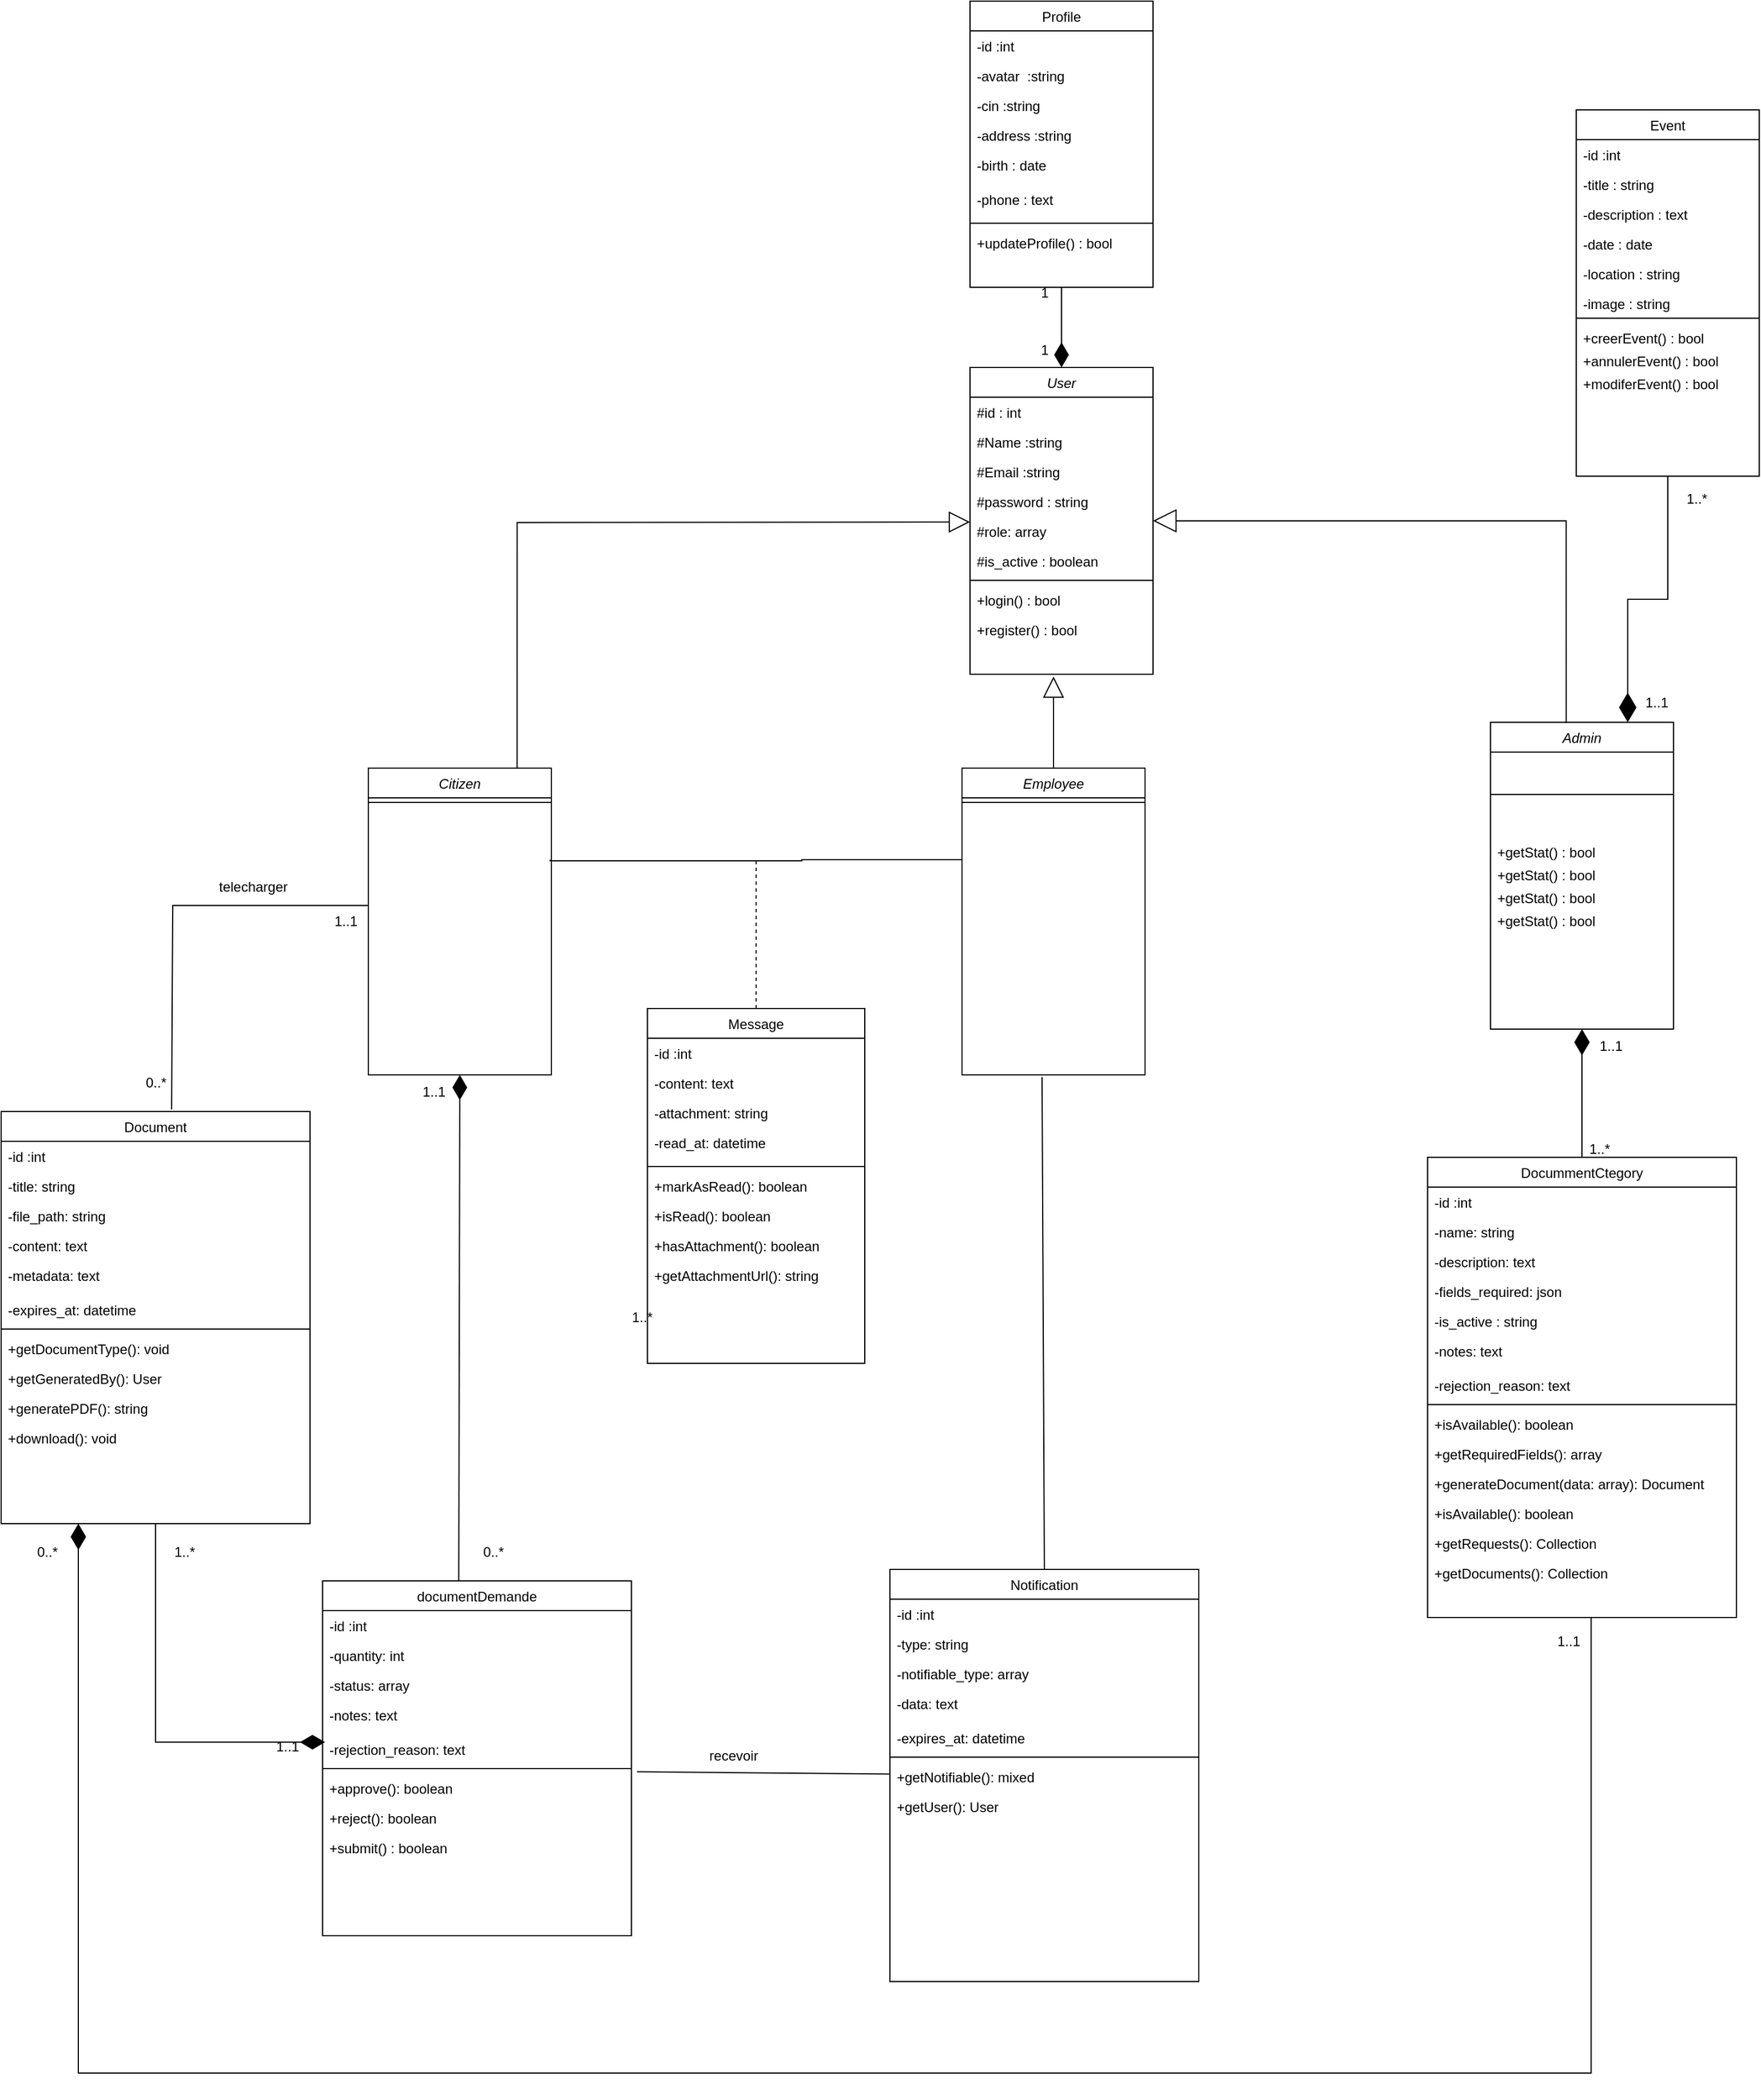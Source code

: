 <mxfile version="26.2.2">
  <diagram id="C5RBs43oDa-KdzZeNtuy" name="Page-1">
    <mxGraphModel dx="3334" dy="989" grid="1" gridSize="10" guides="1" tooltips="1" connect="1" arrows="1" fold="1" page="1" pageScale="1" pageWidth="827" pageHeight="1169" math="0" shadow="0">
      <root>
        <mxCell id="WIyWlLk6GJQsqaUBKTNV-0" />
        <mxCell id="WIyWlLk6GJQsqaUBKTNV-1" parent="WIyWlLk6GJQsqaUBKTNV-0" />
        <mxCell id="zkfFHV4jXpPFQw0GAbJ--0" value="User" style="swimlane;fontStyle=2;align=center;verticalAlign=top;childLayout=stackLayout;horizontal=1;startSize=26;horizontalStack=0;resizeParent=1;resizeLast=0;collapsible=1;marginBottom=0;rounded=0;shadow=0;strokeWidth=1;" parent="WIyWlLk6GJQsqaUBKTNV-1" vertex="1">
          <mxGeometry x="-23" y="330" width="160" height="268" as="geometry">
            <mxRectangle x="230" y="140" width="160" height="26" as="alternateBounds" />
          </mxGeometry>
        </mxCell>
        <mxCell id="zkfFHV4jXpPFQw0GAbJ--1" value="#id : int" style="text;align=left;verticalAlign=top;spacingLeft=4;spacingRight=4;overflow=hidden;rotatable=0;points=[[0,0.5],[1,0.5]];portConstraint=eastwest;" parent="zkfFHV4jXpPFQw0GAbJ--0" vertex="1">
          <mxGeometry y="26" width="160" height="26" as="geometry" />
        </mxCell>
        <mxCell id="ag1lQDkfpdhVlCk6B-0z-128" value="#Name :string" style="text;align=left;verticalAlign=top;spacingLeft=4;spacingRight=4;overflow=hidden;rotatable=0;points=[[0,0.5],[1,0.5]];portConstraint=eastwest;" parent="zkfFHV4jXpPFQw0GAbJ--0" vertex="1">
          <mxGeometry y="52" width="160" height="26" as="geometry" />
        </mxCell>
        <mxCell id="ag1lQDkfpdhVlCk6B-0z-3" value="#Email :string" style="text;align=left;verticalAlign=top;spacingLeft=4;spacingRight=4;overflow=hidden;rotatable=0;points=[[0,0.5],[1,0.5]];portConstraint=eastwest;rounded=0;shadow=0;html=0;" parent="zkfFHV4jXpPFQw0GAbJ--0" vertex="1">
          <mxGeometry y="78" width="160" height="26" as="geometry" />
        </mxCell>
        <mxCell id="ag1lQDkfpdhVlCk6B-0z-4" value="#password : string" style="text;align=left;verticalAlign=top;spacingLeft=4;spacingRight=4;overflow=hidden;rotatable=0;points=[[0,0.5],[1,0.5]];portConstraint=eastwest;rounded=0;shadow=0;html=0;" parent="zkfFHV4jXpPFQw0GAbJ--0" vertex="1">
          <mxGeometry y="104" width="160" height="26" as="geometry" />
        </mxCell>
        <mxCell id="ag1lQDkfpdhVlCk6B-0z-127" value="#role: array" style="text;align=left;verticalAlign=top;spacingLeft=4;spacingRight=4;overflow=hidden;rotatable=0;points=[[0,0.5],[1,0.5]];portConstraint=eastwest;rounded=0;shadow=0;html=0;" parent="zkfFHV4jXpPFQw0GAbJ--0" vertex="1">
          <mxGeometry y="130" width="160" height="26" as="geometry" />
        </mxCell>
        <mxCell id="zkfFHV4jXpPFQw0GAbJ--3" value="#is_active : boolean" style="text;align=left;verticalAlign=top;spacingLeft=4;spacingRight=4;overflow=hidden;rotatable=0;points=[[0,0.5],[1,0.5]];portConstraint=eastwest;rounded=0;shadow=0;html=0;" parent="zkfFHV4jXpPFQw0GAbJ--0" vertex="1">
          <mxGeometry y="156" width="160" height="26" as="geometry" />
        </mxCell>
        <mxCell id="zkfFHV4jXpPFQw0GAbJ--4" value="" style="line;html=1;strokeWidth=1;align=left;verticalAlign=middle;spacingTop=-1;spacingLeft=3;spacingRight=3;rotatable=0;labelPosition=right;points=[];portConstraint=eastwest;" parent="zkfFHV4jXpPFQw0GAbJ--0" vertex="1">
          <mxGeometry y="182" width="160" height="8" as="geometry" />
        </mxCell>
        <mxCell id="zkfFHV4jXpPFQw0GAbJ--5" value="+login() : bool" style="text;align=left;verticalAlign=top;spacingLeft=4;spacingRight=4;overflow=hidden;rotatable=0;points=[[0,0.5],[1,0.5]];portConstraint=eastwest;" parent="zkfFHV4jXpPFQw0GAbJ--0" vertex="1">
          <mxGeometry y="190" width="160" height="26" as="geometry" />
        </mxCell>
        <mxCell id="ag1lQDkfpdhVlCk6B-0z-0" value="+register() : bool" style="text;align=left;verticalAlign=top;spacingLeft=4;spacingRight=4;overflow=hidden;rotatable=0;points=[[0,0.5],[1,0.5]];portConstraint=eastwest;rounded=0;shadow=0;html=0;" parent="zkfFHV4jXpPFQw0GAbJ--0" vertex="1">
          <mxGeometry y="216" width="160" height="26" as="geometry" />
        </mxCell>
        <mxCell id="zkfFHV4jXpPFQw0GAbJ--13" value="Profile" style="swimlane;fontStyle=0;align=center;verticalAlign=top;childLayout=stackLayout;horizontal=1;startSize=26;horizontalStack=0;resizeParent=1;resizeLast=0;collapsible=1;marginBottom=0;rounded=0;shadow=0;strokeWidth=1;" parent="WIyWlLk6GJQsqaUBKTNV-1" vertex="1">
          <mxGeometry x="-23" y="10" width="160" height="250" as="geometry">
            <mxRectangle x="340" y="380" width="170" height="26" as="alternateBounds" />
          </mxGeometry>
        </mxCell>
        <mxCell id="zkfFHV4jXpPFQw0GAbJ--14" value="-id :int" style="text;align=left;verticalAlign=top;spacingLeft=4;spacingRight=4;overflow=hidden;rotatable=0;points=[[0,0.5],[1,0.5]];portConstraint=eastwest;" parent="zkfFHV4jXpPFQw0GAbJ--13" vertex="1">
          <mxGeometry y="26" width="160" height="26" as="geometry" />
        </mxCell>
        <mxCell id="ag1lQDkfpdhVlCk6B-0z-11" value="-avatar  :string" style="text;align=left;verticalAlign=top;spacingLeft=4;spacingRight=4;overflow=hidden;rotatable=0;points=[[0,0.5],[1,0.5]];portConstraint=eastwest;" parent="zkfFHV4jXpPFQw0GAbJ--13" vertex="1">
          <mxGeometry y="52" width="160" height="26" as="geometry" />
        </mxCell>
        <mxCell id="ag1lQDkfpdhVlCk6B-0z-12" value="-cin :string" style="text;align=left;verticalAlign=top;spacingLeft=4;spacingRight=4;overflow=hidden;rotatable=0;points=[[0,0.5],[1,0.5]];portConstraint=eastwest;" parent="zkfFHV4jXpPFQw0GAbJ--13" vertex="1">
          <mxGeometry y="78" width="160" height="26" as="geometry" />
        </mxCell>
        <mxCell id="ag1lQDkfpdhVlCk6B-0z-13" value="-address :string" style="text;align=left;verticalAlign=top;spacingLeft=4;spacingRight=4;overflow=hidden;rotatable=0;points=[[0,0.5],[1,0.5]];portConstraint=eastwest;" parent="zkfFHV4jXpPFQw0GAbJ--13" vertex="1">
          <mxGeometry y="104" width="160" height="26" as="geometry" />
        </mxCell>
        <mxCell id="ag1lQDkfpdhVlCk6B-0z-14" value="-birth : date " style="text;align=left;verticalAlign=top;spacingLeft=4;spacingRight=4;overflow=hidden;rotatable=0;points=[[0,0.5],[1,0.5]];portConstraint=eastwest;" parent="zkfFHV4jXpPFQw0GAbJ--13" vertex="1">
          <mxGeometry y="130" width="160" height="30" as="geometry" />
        </mxCell>
        <mxCell id="ag1lQDkfpdhVlCk6B-0z-8" value="-phone : text " style="text;align=left;verticalAlign=top;spacingLeft=4;spacingRight=4;overflow=hidden;rotatable=0;points=[[0,0.5],[1,0.5]];portConstraint=eastwest;" parent="zkfFHV4jXpPFQw0GAbJ--13" vertex="1">
          <mxGeometry y="160" width="160" height="30" as="geometry" />
        </mxCell>
        <mxCell id="zkfFHV4jXpPFQw0GAbJ--15" value="" style="line;html=1;strokeWidth=1;align=left;verticalAlign=middle;spacingTop=-1;spacingLeft=3;spacingRight=3;rotatable=0;labelPosition=right;points=[];portConstraint=eastwest;" parent="zkfFHV4jXpPFQw0GAbJ--13" vertex="1">
          <mxGeometry y="190" width="160" height="8" as="geometry" />
        </mxCell>
        <mxCell id="ag1lQDkfpdhVlCk6B-0z-19" value="+updateProfile() : bool" style="text;align=left;verticalAlign=top;spacingLeft=4;spacingRight=4;overflow=hidden;rotatable=0;points=[[0,0.5],[1,0.5]];portConstraint=eastwest;rounded=0;shadow=0;html=0;" parent="zkfFHV4jXpPFQw0GAbJ--13" vertex="1">
          <mxGeometry y="198" width="160" height="16" as="geometry" />
        </mxCell>
        <mxCell id="zkfFHV4jXpPFQw0GAbJ--16" value="" style="endArrow=diamondThin;endSize=19;endFill=1;shadow=0;strokeWidth=1;rounded=0;curved=0;edgeStyle=elbowEdgeStyle;elbow=vertical;startFill=0;startSize=15;" parent="WIyWlLk6GJQsqaUBKTNV-1" source="zkfFHV4jXpPFQw0GAbJ--13" target="zkfFHV4jXpPFQw0GAbJ--0" edge="1">
          <mxGeometry width="160" relative="1" as="geometry">
            <mxPoint x="327" y="813" as="sourcePoint" />
            <mxPoint x="427" y="711" as="targetPoint" />
          </mxGeometry>
        </mxCell>
        <mxCell id="ag1lQDkfpdhVlCk6B-0z-16" value="1" style="text;html=1;align=center;verticalAlign=middle;resizable=0;points=[];autosize=1;strokeColor=none;fillColor=none;" parent="WIyWlLk6GJQsqaUBKTNV-1" vertex="1">
          <mxGeometry x="27" y="250" width="30" height="30" as="geometry" />
        </mxCell>
        <mxCell id="ag1lQDkfpdhVlCk6B-0z-17" value="1" style="text;html=1;align=center;verticalAlign=middle;resizable=0;points=[];autosize=1;strokeColor=none;fillColor=none;" parent="WIyWlLk6GJQsqaUBKTNV-1" vertex="1">
          <mxGeometry x="27" y="300" width="30" height="30" as="geometry" />
        </mxCell>
        <mxCell id="ag1lQDkfpdhVlCk6B-0z-21" value="Event" style="swimlane;fontStyle=0;align=center;verticalAlign=top;childLayout=stackLayout;horizontal=1;startSize=26;horizontalStack=0;resizeParent=1;resizeLast=0;collapsible=1;marginBottom=0;rounded=0;shadow=0;strokeWidth=1;" parent="WIyWlLk6GJQsqaUBKTNV-1" vertex="1">
          <mxGeometry x="507" y="105" width="160" height="320" as="geometry">
            <mxRectangle x="340" y="380" width="170" height="26" as="alternateBounds" />
          </mxGeometry>
        </mxCell>
        <mxCell id="ag1lQDkfpdhVlCk6B-0z-22" value="-id :int" style="text;align=left;verticalAlign=top;spacingLeft=4;spacingRight=4;overflow=hidden;rotatable=0;points=[[0,0.5],[1,0.5]];portConstraint=eastwest;" parent="ag1lQDkfpdhVlCk6B-0z-21" vertex="1">
          <mxGeometry y="26" width="160" height="26" as="geometry" />
        </mxCell>
        <mxCell id="ag1lQDkfpdhVlCk6B-0z-23" value="-title : string" style="text;align=left;verticalAlign=top;spacingLeft=4;spacingRight=4;overflow=hidden;rotatable=0;points=[[0,0.5],[1,0.5]];portConstraint=eastwest;" parent="ag1lQDkfpdhVlCk6B-0z-21" vertex="1">
          <mxGeometry y="52" width="160" height="26" as="geometry" />
        </mxCell>
        <mxCell id="ag1lQDkfpdhVlCk6B-0z-24" value="-description : text" style="text;align=left;verticalAlign=top;spacingLeft=4;spacingRight=4;overflow=hidden;rotatable=0;points=[[0,0.5],[1,0.5]];portConstraint=eastwest;" parent="ag1lQDkfpdhVlCk6B-0z-21" vertex="1">
          <mxGeometry y="78" width="160" height="26" as="geometry" />
        </mxCell>
        <mxCell id="ag1lQDkfpdhVlCk6B-0z-25" value="-date : date" style="text;align=left;verticalAlign=top;spacingLeft=4;spacingRight=4;overflow=hidden;rotatable=0;points=[[0,0.5],[1,0.5]];portConstraint=eastwest;" parent="ag1lQDkfpdhVlCk6B-0z-21" vertex="1">
          <mxGeometry y="104" width="160" height="26" as="geometry" />
        </mxCell>
        <mxCell id="ag1lQDkfpdhVlCk6B-0z-26" value="-location : string" style="text;align=left;verticalAlign=top;spacingLeft=4;spacingRight=4;overflow=hidden;rotatable=0;points=[[0,0.5],[1,0.5]];portConstraint=eastwest;" parent="ag1lQDkfpdhVlCk6B-0z-21" vertex="1">
          <mxGeometry y="130" width="160" height="26" as="geometry" />
        </mxCell>
        <mxCell id="ag1lQDkfpdhVlCk6B-0z-28" value="-image : string " style="text;align=left;verticalAlign=top;spacingLeft=4;spacingRight=4;overflow=hidden;rotatable=0;points=[[0,0.5],[1,0.5]];portConstraint=eastwest;" parent="ag1lQDkfpdhVlCk6B-0z-21" vertex="1">
          <mxGeometry y="156" width="160" height="22" as="geometry" />
        </mxCell>
        <mxCell id="ag1lQDkfpdhVlCk6B-0z-29" value="" style="line;html=1;strokeWidth=1;align=left;verticalAlign=middle;spacingTop=-1;spacingLeft=3;spacingRight=3;rotatable=0;labelPosition=right;points=[];portConstraint=eastwest;" parent="ag1lQDkfpdhVlCk6B-0z-21" vertex="1">
          <mxGeometry y="178" width="160" height="8" as="geometry" />
        </mxCell>
        <mxCell id="ag1lQDkfpdhVlCk6B-0z-30" value="+creerEvent() : bool" style="text;align=left;verticalAlign=top;spacingLeft=4;spacingRight=4;overflow=hidden;rotatable=0;points=[[0,0.5],[1,0.5]];portConstraint=eastwest;rounded=0;shadow=0;html=0;" parent="ag1lQDkfpdhVlCk6B-0z-21" vertex="1">
          <mxGeometry y="186" width="160" height="20" as="geometry" />
        </mxCell>
        <mxCell id="ag1lQDkfpdhVlCk6B-0z-35" value="+annulerEvent() : bool" style="text;align=left;verticalAlign=top;spacingLeft=4;spacingRight=4;overflow=hidden;rotatable=0;points=[[0,0.5],[1,0.5]];portConstraint=eastwest;rounded=0;shadow=0;html=0;" parent="ag1lQDkfpdhVlCk6B-0z-21" vertex="1">
          <mxGeometry y="206" width="160" height="20" as="geometry" />
        </mxCell>
        <mxCell id="ag1lQDkfpdhVlCk6B-0z-36" value="+modiferEvent() : bool" style="text;align=left;verticalAlign=top;spacingLeft=4;spacingRight=4;overflow=hidden;rotatable=0;points=[[0,0.5],[1,0.5]];portConstraint=eastwest;rounded=0;shadow=0;html=0;" parent="ag1lQDkfpdhVlCk6B-0z-21" vertex="1">
          <mxGeometry y="226" width="160" height="20" as="geometry" />
        </mxCell>
        <mxCell id="ag1lQDkfpdhVlCk6B-0z-31" value="" style="endArrow=diamondThin;endSize=23;endFill=1;shadow=0;strokeWidth=1;rounded=0;curved=0;edgeStyle=elbowEdgeStyle;elbow=vertical;startFill=0;entryX=0.75;entryY=0;entryDx=0;entryDy=0;startSize=24;startArrow=none;sourcePerimeterSpacing=0;" parent="WIyWlLk6GJQsqaUBKTNV-1" source="ag1lQDkfpdhVlCk6B-0z-21" target="ag1lQDkfpdhVlCk6B-0z-162" edge="1">
          <mxGeometry width="160" relative="1" as="geometry">
            <mxPoint x="187" y="293" as="sourcePoint" />
            <mxPoint x="357" y="161" as="targetPoint" />
          </mxGeometry>
        </mxCell>
        <mxCell id="ag1lQDkfpdhVlCk6B-0z-178" style="rounded=0;orthogonalLoop=1;jettySize=auto;html=1;endArrow=none;startFill=0;exitX=1.018;exitY=-0.047;exitDx=0;exitDy=0;exitPerimeter=0;" parent="WIyWlLk6GJQsqaUBKTNV-1" source="ag1lQDkfpdhVlCk6B-0z-66" target="ag1lQDkfpdhVlCk6B-0z-113" edge="1">
          <mxGeometry relative="1" as="geometry">
            <mxPoint x="-23" y="1406" as="targetPoint" />
          </mxGeometry>
        </mxCell>
        <mxCell id="ag1lQDkfpdhVlCk6B-0z-51" value="documentDemande" style="swimlane;fontStyle=0;align=center;verticalAlign=top;childLayout=stackLayout;horizontal=1;startSize=26;horizontalStack=0;resizeParent=1;resizeLast=0;collapsible=1;marginBottom=0;rounded=0;shadow=0;strokeWidth=1;" parent="WIyWlLk6GJQsqaUBKTNV-1" vertex="1">
          <mxGeometry x="-589" y="1390" width="270" height="310" as="geometry">
            <mxRectangle x="340" y="380" width="170" height="26" as="alternateBounds" />
          </mxGeometry>
        </mxCell>
        <mxCell id="ag1lQDkfpdhVlCk6B-0z-52" value="-id :int" style="text;align=left;verticalAlign=top;spacingLeft=4;spacingRight=4;overflow=hidden;rotatable=0;points=[[0,0.5],[1,0.5]];portConstraint=eastwest;" parent="ag1lQDkfpdhVlCk6B-0z-51" vertex="1">
          <mxGeometry y="26" width="270" height="26" as="geometry" />
        </mxCell>
        <mxCell id="ag1lQDkfpdhVlCk6B-0z-55" value="-quantity: int&#xa;" style="text;align=left;verticalAlign=top;spacingLeft=4;spacingRight=4;overflow=hidden;rotatable=0;points=[[0,0.5],[1,0.5]];portConstraint=eastwest;" parent="ag1lQDkfpdhVlCk6B-0z-51" vertex="1">
          <mxGeometry y="52" width="270" height="26" as="geometry" />
        </mxCell>
        <mxCell id="ag1lQDkfpdhVlCk6B-0z-56" value="-status: array&#xa;" style="text;align=left;verticalAlign=top;spacingLeft=4;spacingRight=4;overflow=hidden;rotatable=0;points=[[0,0.5],[1,0.5]];portConstraint=eastwest;" parent="ag1lQDkfpdhVlCk6B-0z-51" vertex="1">
          <mxGeometry y="78" width="270" height="26" as="geometry" />
        </mxCell>
        <mxCell id="ag1lQDkfpdhVlCk6B-0z-57" value="-notes: text&#xa;" style="text;align=left;verticalAlign=top;spacingLeft=4;spacingRight=4;overflow=hidden;rotatable=0;points=[[0,0.5],[1,0.5]];portConstraint=eastwest;" parent="ag1lQDkfpdhVlCk6B-0z-51" vertex="1">
          <mxGeometry y="104" width="270" height="30" as="geometry" />
        </mxCell>
        <mxCell id="ag1lQDkfpdhVlCk6B-0z-65" value="-rejection_reason: text " style="text;align=left;verticalAlign=top;spacingLeft=4;spacingRight=4;overflow=hidden;rotatable=0;points=[[0,0.5],[1,0.5]];portConstraint=eastwest;" parent="ag1lQDkfpdhVlCk6B-0z-51" vertex="1">
          <mxGeometry y="134" width="270" height="26" as="geometry" />
        </mxCell>
        <mxCell id="ag1lQDkfpdhVlCk6B-0z-59" value="" style="line;html=1;strokeWidth=1;align=left;verticalAlign=middle;spacingTop=-1;spacingLeft=3;spacingRight=3;rotatable=0;labelPosition=right;points=[];portConstraint=eastwest;" parent="ag1lQDkfpdhVlCk6B-0z-51" vertex="1">
          <mxGeometry y="160" width="270" height="8" as="geometry" />
        </mxCell>
        <mxCell id="ag1lQDkfpdhVlCk6B-0z-66" value="+approve(): boolean&#xa;&#xa;" style="text;align=left;verticalAlign=top;spacingLeft=4;spacingRight=4;overflow=hidden;rotatable=0;points=[[0,0.5],[1,0.5]];portConstraint=eastwest;" parent="ag1lQDkfpdhVlCk6B-0z-51" vertex="1">
          <mxGeometry y="168" width="270" height="26" as="geometry" />
        </mxCell>
        <mxCell id="ag1lQDkfpdhVlCk6B-0z-64" value="+reject(): boolean " style="text;align=left;verticalAlign=top;spacingLeft=4;spacingRight=4;overflow=hidden;rotatable=0;points=[[0,0.5],[1,0.5]];portConstraint=eastwest;" parent="ag1lQDkfpdhVlCk6B-0z-51" vertex="1">
          <mxGeometry y="194" width="270" height="26" as="geometry" />
        </mxCell>
        <mxCell id="ag1lQDkfpdhVlCk6B-0z-197" value="+submit() : boolean" style="text;align=left;verticalAlign=top;spacingLeft=4;spacingRight=4;overflow=hidden;rotatable=0;points=[[0,0.5],[1,0.5]];portConstraint=eastwest;" parent="ag1lQDkfpdhVlCk6B-0z-51" vertex="1">
          <mxGeometry y="220" width="270" height="26" as="geometry" />
        </mxCell>
        <mxCell id="ag1lQDkfpdhVlCk6B-0z-67" value="DocummentCtegory" style="swimlane;fontStyle=0;align=center;verticalAlign=top;childLayout=stackLayout;horizontal=1;startSize=26;horizontalStack=0;resizeParent=1;resizeLast=0;collapsible=1;marginBottom=0;rounded=0;shadow=0;strokeWidth=1;" parent="WIyWlLk6GJQsqaUBKTNV-1" vertex="1">
          <mxGeometry x="377" y="1020" width="270" height="402" as="geometry">
            <mxRectangle x="340" y="380" width="170" height="26" as="alternateBounds" />
          </mxGeometry>
        </mxCell>
        <mxCell id="ag1lQDkfpdhVlCk6B-0z-68" value="-id :int" style="text;align=left;verticalAlign=top;spacingLeft=4;spacingRight=4;overflow=hidden;rotatable=0;points=[[0,0.5],[1,0.5]];portConstraint=eastwest;" parent="ag1lQDkfpdhVlCk6B-0z-67" vertex="1">
          <mxGeometry y="26" width="270" height="26" as="geometry" />
        </mxCell>
        <mxCell id="ag1lQDkfpdhVlCk6B-0z-69" value="-name: string&#xa;" style="text;align=left;verticalAlign=top;spacingLeft=4;spacingRight=4;overflow=hidden;rotatable=0;points=[[0,0.5],[1,0.5]];portConstraint=eastwest;" parent="ag1lQDkfpdhVlCk6B-0z-67" vertex="1">
          <mxGeometry y="52" width="270" height="26" as="geometry" />
        </mxCell>
        <mxCell id="ag1lQDkfpdhVlCk6B-0z-70" value="-description: text " style="text;align=left;verticalAlign=top;spacingLeft=4;spacingRight=4;overflow=hidden;rotatable=0;points=[[0,0.5],[1,0.5]];portConstraint=eastwest;" parent="ag1lQDkfpdhVlCk6B-0z-67" vertex="1">
          <mxGeometry y="78" width="270" height="26" as="geometry" />
        </mxCell>
        <mxCell id="ag1lQDkfpdhVlCk6B-0z-71" value="-fields_required: json " style="text;align=left;verticalAlign=top;spacingLeft=4;spacingRight=4;overflow=hidden;rotatable=0;points=[[0,0.5],[1,0.5]];portConstraint=eastwest;" parent="ag1lQDkfpdhVlCk6B-0z-67" vertex="1">
          <mxGeometry y="104" width="270" height="26" as="geometry" />
        </mxCell>
        <mxCell id="ag1lQDkfpdhVlCk6B-0z-72" value="-is_active : string&#xa;" style="text;align=left;verticalAlign=top;spacingLeft=4;spacingRight=4;overflow=hidden;rotatable=0;points=[[0,0.5],[1,0.5]];portConstraint=eastwest;" parent="ag1lQDkfpdhVlCk6B-0z-67" vertex="1">
          <mxGeometry y="130" width="270" height="26" as="geometry" />
        </mxCell>
        <mxCell id="ag1lQDkfpdhVlCk6B-0z-73" value="-notes: text&#xa;" style="text;align=left;verticalAlign=top;spacingLeft=4;spacingRight=4;overflow=hidden;rotatable=0;points=[[0,0.5],[1,0.5]];portConstraint=eastwest;" parent="ag1lQDkfpdhVlCk6B-0z-67" vertex="1">
          <mxGeometry y="156" width="270" height="30" as="geometry" />
        </mxCell>
        <mxCell id="ag1lQDkfpdhVlCk6B-0z-74" value="-rejection_reason: text " style="text;align=left;verticalAlign=top;spacingLeft=4;spacingRight=4;overflow=hidden;rotatable=0;points=[[0,0.5],[1,0.5]];portConstraint=eastwest;" parent="ag1lQDkfpdhVlCk6B-0z-67" vertex="1">
          <mxGeometry y="186" width="270" height="26" as="geometry" />
        </mxCell>
        <mxCell id="ag1lQDkfpdhVlCk6B-0z-75" value="" style="line;html=1;strokeWidth=1;align=left;verticalAlign=middle;spacingTop=-1;spacingLeft=3;spacingRight=3;rotatable=0;labelPosition=right;points=[];portConstraint=eastwest;" parent="ag1lQDkfpdhVlCk6B-0z-67" vertex="1">
          <mxGeometry y="212" width="270" height="8" as="geometry" />
        </mxCell>
        <mxCell id="ag1lQDkfpdhVlCk6B-0z-76" value="+isAvailable(): boolean " style="text;align=left;verticalAlign=top;spacingLeft=4;spacingRight=4;overflow=hidden;rotatable=0;points=[[0,0.5],[1,0.5]];portConstraint=eastwest;" parent="ag1lQDkfpdhVlCk6B-0z-67" vertex="1">
          <mxGeometry y="220" width="270" height="26" as="geometry" />
        </mxCell>
        <mxCell id="ag1lQDkfpdhVlCk6B-0z-77" value="+getRequiredFields(): array&#xa;&#xa;" style="text;align=left;verticalAlign=top;spacingLeft=4;spacingRight=4;overflow=hidden;rotatable=0;points=[[0,0.5],[1,0.5]];portConstraint=eastwest;" parent="ag1lQDkfpdhVlCk6B-0z-67" vertex="1">
          <mxGeometry y="246" width="270" height="26" as="geometry" />
        </mxCell>
        <mxCell id="ag1lQDkfpdhVlCk6B-0z-78" value="+generateDocument(data: array): Document&#xa;" style="text;align=left;verticalAlign=top;spacingLeft=4;spacingRight=4;overflow=hidden;rotatable=0;points=[[0,0.5],[1,0.5]];portConstraint=eastwest;" parent="ag1lQDkfpdhVlCk6B-0z-67" vertex="1">
          <mxGeometry y="272" width="270" height="26" as="geometry" />
        </mxCell>
        <mxCell id="ag1lQDkfpdhVlCk6B-0z-79" value="+isAvailable(): boolean " style="text;align=left;verticalAlign=top;spacingLeft=4;spacingRight=4;overflow=hidden;rotatable=0;points=[[0,0.5],[1,0.5]];portConstraint=eastwest;" parent="ag1lQDkfpdhVlCk6B-0z-67" vertex="1">
          <mxGeometry y="298" width="270" height="26" as="geometry" />
        </mxCell>
        <mxCell id="ag1lQDkfpdhVlCk6B-0z-80" value="+getRequests(): Collection " style="text;align=left;verticalAlign=top;spacingLeft=4;spacingRight=4;overflow=hidden;rotatable=0;points=[[0,0.5],[1,0.5]];portConstraint=eastwest;" parent="ag1lQDkfpdhVlCk6B-0z-67" vertex="1">
          <mxGeometry y="324" width="270" height="26" as="geometry" />
        </mxCell>
        <mxCell id="ag1lQDkfpdhVlCk6B-0z-81" value="+getDocuments(): Collection " style="text;align=left;verticalAlign=top;spacingLeft=4;spacingRight=4;overflow=hidden;rotatable=0;points=[[0,0.5],[1,0.5]];portConstraint=eastwest;" parent="ag1lQDkfpdhVlCk6B-0z-67" vertex="1">
          <mxGeometry y="350" width="270" height="26" as="geometry" />
        </mxCell>
        <mxCell id="ag1lQDkfpdhVlCk6B-0z-83" value="Message&#xa;" style="swimlane;fontStyle=0;align=center;verticalAlign=top;childLayout=stackLayout;horizontal=1;startSize=26;horizontalStack=0;resizeParent=1;resizeLast=0;collapsible=1;marginBottom=0;rounded=0;shadow=0;strokeWidth=1;" parent="WIyWlLk6GJQsqaUBKTNV-1" vertex="1">
          <mxGeometry x="-305" y="890" width="190" height="310" as="geometry">
            <mxRectangle x="-303" y="688" width="170" height="26" as="alternateBounds" />
          </mxGeometry>
        </mxCell>
        <mxCell id="ag1lQDkfpdhVlCk6B-0z-84" value="-id :int" style="text;align=left;verticalAlign=top;spacingLeft=4;spacingRight=4;overflow=hidden;rotatable=0;points=[[0,0.5],[1,0.5]];portConstraint=eastwest;" parent="ag1lQDkfpdhVlCk6B-0z-83" vertex="1">
          <mxGeometry y="26" width="190" height="26" as="geometry" />
        </mxCell>
        <mxCell id="ag1lQDkfpdhVlCk6B-0z-87" value="-content: text&#xa;" style="text;align=left;verticalAlign=top;spacingLeft=4;spacingRight=4;overflow=hidden;rotatable=0;points=[[0,0.5],[1,0.5]];portConstraint=eastwest;" parent="ag1lQDkfpdhVlCk6B-0z-83" vertex="1">
          <mxGeometry y="52" width="190" height="26" as="geometry" />
        </mxCell>
        <mxCell id="ag1lQDkfpdhVlCk6B-0z-88" value="-attachment: string " style="text;align=left;verticalAlign=top;spacingLeft=4;spacingRight=4;overflow=hidden;rotatable=0;points=[[0,0.5],[1,0.5]];portConstraint=eastwest;" parent="ag1lQDkfpdhVlCk6B-0z-83" vertex="1">
          <mxGeometry y="78" width="190" height="26" as="geometry" />
        </mxCell>
        <mxCell id="ag1lQDkfpdhVlCk6B-0z-89" value="-read_at: datetime " style="text;align=left;verticalAlign=top;spacingLeft=4;spacingRight=4;overflow=hidden;rotatable=0;points=[[0,0.5],[1,0.5]];portConstraint=eastwest;" parent="ag1lQDkfpdhVlCk6B-0z-83" vertex="1">
          <mxGeometry y="104" width="190" height="30" as="geometry" />
        </mxCell>
        <mxCell id="ag1lQDkfpdhVlCk6B-0z-91" value="" style="line;html=1;strokeWidth=1;align=left;verticalAlign=middle;spacingTop=-1;spacingLeft=3;spacingRight=3;rotatable=0;labelPosition=right;points=[];portConstraint=eastwest;" parent="ag1lQDkfpdhVlCk6B-0z-83" vertex="1">
          <mxGeometry y="134" width="190" height="8" as="geometry" />
        </mxCell>
        <mxCell id="ag1lQDkfpdhVlCk6B-0z-92" value="+markAsRead(): boolean&#xa;" style="text;align=left;verticalAlign=top;spacingLeft=4;spacingRight=4;overflow=hidden;rotatable=0;points=[[0,0.5],[1,0.5]];portConstraint=eastwest;" parent="ag1lQDkfpdhVlCk6B-0z-83" vertex="1">
          <mxGeometry y="142" width="190" height="26" as="geometry" />
        </mxCell>
        <mxCell id="ag1lQDkfpdhVlCk6B-0z-93" value="+isRead(): boolean &#xa;" style="text;align=left;verticalAlign=top;spacingLeft=4;spacingRight=4;overflow=hidden;rotatable=0;points=[[0,0.5],[1,0.5]];portConstraint=eastwest;" parent="ag1lQDkfpdhVlCk6B-0z-83" vertex="1">
          <mxGeometry y="168" width="190" height="26" as="geometry" />
        </mxCell>
        <mxCell id="ag1lQDkfpdhVlCk6B-0z-94" value="+hasAttachment(): boolean " style="text;align=left;verticalAlign=top;spacingLeft=4;spacingRight=4;overflow=hidden;rotatable=0;points=[[0,0.5],[1,0.5]];portConstraint=eastwest;" parent="ag1lQDkfpdhVlCk6B-0z-83" vertex="1">
          <mxGeometry y="194" width="190" height="26" as="geometry" />
        </mxCell>
        <mxCell id="ag1lQDkfpdhVlCk6B-0z-95" value="+getAttachmentUrl(): string&#xa;&#xa;" style="text;align=left;verticalAlign=top;spacingLeft=4;spacingRight=4;overflow=hidden;rotatable=0;points=[[0,0.5],[1,0.5]];portConstraint=eastwest;" parent="ag1lQDkfpdhVlCk6B-0z-83" vertex="1">
          <mxGeometry y="220" width="190" height="26" as="geometry" />
        </mxCell>
        <mxCell id="ag1lQDkfpdhVlCk6B-0z-98" value="Document" style="swimlane;fontStyle=0;align=center;verticalAlign=top;childLayout=stackLayout;horizontal=1;startSize=26;horizontalStack=0;resizeParent=1;resizeLast=0;collapsible=1;marginBottom=0;rounded=0;shadow=0;strokeWidth=1;" parent="WIyWlLk6GJQsqaUBKTNV-1" vertex="1">
          <mxGeometry x="-870" y="980" width="270" height="360" as="geometry">
            <mxRectangle x="340" y="380" width="170" height="26" as="alternateBounds" />
          </mxGeometry>
        </mxCell>
        <mxCell id="ag1lQDkfpdhVlCk6B-0z-99" value="-id :int" style="text;align=left;verticalAlign=top;spacingLeft=4;spacingRight=4;overflow=hidden;rotatable=0;points=[[0,0.5],[1,0.5]];portConstraint=eastwest;" parent="ag1lQDkfpdhVlCk6B-0z-98" vertex="1">
          <mxGeometry y="26" width="270" height="26" as="geometry" />
        </mxCell>
        <mxCell id="ag1lQDkfpdhVlCk6B-0z-100" value="-title: string&#xa;" style="text;align=left;verticalAlign=top;spacingLeft=4;spacingRight=4;overflow=hidden;rotatable=0;points=[[0,0.5],[1,0.5]];portConstraint=eastwest;" parent="ag1lQDkfpdhVlCk6B-0z-98" vertex="1">
          <mxGeometry y="52" width="270" height="26" as="geometry" />
        </mxCell>
        <mxCell id="ag1lQDkfpdhVlCk6B-0z-102" value="-file_path: string " style="text;align=left;verticalAlign=top;spacingLeft=4;spacingRight=4;overflow=hidden;rotatable=0;points=[[0,0.5],[1,0.5]];portConstraint=eastwest;" parent="ag1lQDkfpdhVlCk6B-0z-98" vertex="1">
          <mxGeometry y="78" width="270" height="26" as="geometry" />
        </mxCell>
        <mxCell id="ag1lQDkfpdhVlCk6B-0z-103" value="-content: text " style="text;align=left;verticalAlign=top;spacingLeft=4;spacingRight=4;overflow=hidden;rotatable=0;points=[[0,0.5],[1,0.5]];portConstraint=eastwest;" parent="ag1lQDkfpdhVlCk6B-0z-98" vertex="1">
          <mxGeometry y="104" width="270" height="26" as="geometry" />
        </mxCell>
        <mxCell id="ag1lQDkfpdhVlCk6B-0z-104" value="-metadata: text " style="text;align=left;verticalAlign=top;spacingLeft=4;spacingRight=4;overflow=hidden;rotatable=0;points=[[0,0.5],[1,0.5]];portConstraint=eastwest;" parent="ag1lQDkfpdhVlCk6B-0z-98" vertex="1">
          <mxGeometry y="130" width="270" height="30" as="geometry" />
        </mxCell>
        <mxCell id="ag1lQDkfpdhVlCk6B-0z-105" value="-expires_at: datetime&#xa;" style="text;align=left;verticalAlign=top;spacingLeft=4;spacingRight=4;overflow=hidden;rotatable=0;points=[[0,0.5],[1,0.5]];portConstraint=eastwest;" parent="ag1lQDkfpdhVlCk6B-0z-98" vertex="1">
          <mxGeometry y="160" width="270" height="26" as="geometry" />
        </mxCell>
        <mxCell id="ag1lQDkfpdhVlCk6B-0z-106" value="" style="line;html=1;strokeWidth=1;align=left;verticalAlign=middle;spacingTop=-1;spacingLeft=3;spacingRight=3;rotatable=0;labelPosition=right;points=[];portConstraint=eastwest;" parent="ag1lQDkfpdhVlCk6B-0z-98" vertex="1">
          <mxGeometry y="186" width="270" height="8" as="geometry" />
        </mxCell>
        <mxCell id="ag1lQDkfpdhVlCk6B-0z-107" value="+getDocumentType(): void &#xa;" style="text;align=left;verticalAlign=top;spacingLeft=4;spacingRight=4;overflow=hidden;rotatable=0;points=[[0,0.5],[1,0.5]];portConstraint=eastwest;" parent="ag1lQDkfpdhVlCk6B-0z-98" vertex="1">
          <mxGeometry y="194" width="270" height="26" as="geometry" />
        </mxCell>
        <mxCell id="ag1lQDkfpdhVlCk6B-0z-108" value="+getGeneratedBy(): User&#xa;" style="text;align=left;verticalAlign=top;spacingLeft=4;spacingRight=4;overflow=hidden;rotatable=0;points=[[0,0.5],[1,0.5]];portConstraint=eastwest;" parent="ag1lQDkfpdhVlCk6B-0z-98" vertex="1">
          <mxGeometry y="220" width="270" height="26" as="geometry" />
        </mxCell>
        <mxCell id="ag1lQDkfpdhVlCk6B-0z-109" value="+generatePDF(): string " style="text;align=left;verticalAlign=top;spacingLeft=4;spacingRight=4;overflow=hidden;rotatable=0;points=[[0,0.5],[1,0.5]];portConstraint=eastwest;" parent="ag1lQDkfpdhVlCk6B-0z-98" vertex="1">
          <mxGeometry y="246" width="270" height="26" as="geometry" />
        </mxCell>
        <mxCell id="ag1lQDkfpdhVlCk6B-0z-110" value="+download(): void&#xa;&#xa;" style="text;align=left;verticalAlign=top;spacingLeft=4;spacingRight=4;overflow=hidden;rotatable=0;points=[[0,0.5],[1,0.5]];portConstraint=eastwest;" parent="ag1lQDkfpdhVlCk6B-0z-98" vertex="1">
          <mxGeometry y="272" width="270" height="26" as="geometry" />
        </mxCell>
        <mxCell id="ag1lQDkfpdhVlCk6B-0z-113" value="Notification" style="swimlane;fontStyle=0;align=center;verticalAlign=top;childLayout=stackLayout;horizontal=1;startSize=26;horizontalStack=0;resizeParent=1;resizeLast=0;collapsible=1;marginBottom=0;rounded=0;shadow=0;strokeWidth=1;" parent="WIyWlLk6GJQsqaUBKTNV-1" vertex="1">
          <mxGeometry x="-93" y="1380" width="270" height="360" as="geometry">
            <mxRectangle x="340" y="380" width="170" height="26" as="alternateBounds" />
          </mxGeometry>
        </mxCell>
        <mxCell id="ag1lQDkfpdhVlCk6B-0z-114" value="-id :int" style="text;align=left;verticalAlign=top;spacingLeft=4;spacingRight=4;overflow=hidden;rotatable=0;points=[[0,0.5],[1,0.5]];portConstraint=eastwest;" parent="ag1lQDkfpdhVlCk6B-0z-113" vertex="1">
          <mxGeometry y="26" width="270" height="26" as="geometry" />
        </mxCell>
        <mxCell id="ag1lQDkfpdhVlCk6B-0z-116" value="-type: string " style="text;align=left;verticalAlign=top;spacingLeft=4;spacingRight=4;overflow=hidden;rotatable=0;points=[[0,0.5],[1,0.5]];portConstraint=eastwest;" parent="ag1lQDkfpdhVlCk6B-0z-113" vertex="1">
          <mxGeometry y="52" width="270" height="26" as="geometry" />
        </mxCell>
        <mxCell id="ag1lQDkfpdhVlCk6B-0z-117" value="-notifiable_type: array&#xa;" style="text;align=left;verticalAlign=top;spacingLeft=4;spacingRight=4;overflow=hidden;rotatable=0;points=[[0,0.5],[1,0.5]];portConstraint=eastwest;" parent="ag1lQDkfpdhVlCk6B-0z-113" vertex="1">
          <mxGeometry y="78" width="270" height="26" as="geometry" />
        </mxCell>
        <mxCell id="ag1lQDkfpdhVlCk6B-0z-119" value="-data: text" style="text;align=left;verticalAlign=top;spacingLeft=4;spacingRight=4;overflow=hidden;rotatable=0;points=[[0,0.5],[1,0.5]];portConstraint=eastwest;" parent="ag1lQDkfpdhVlCk6B-0z-113" vertex="1">
          <mxGeometry y="104" width="270" height="30" as="geometry" />
        </mxCell>
        <mxCell id="ag1lQDkfpdhVlCk6B-0z-120" value="-expires_at: datetime&#xa;" style="text;align=left;verticalAlign=top;spacingLeft=4;spacingRight=4;overflow=hidden;rotatable=0;points=[[0,0.5],[1,0.5]];portConstraint=eastwest;" parent="ag1lQDkfpdhVlCk6B-0z-113" vertex="1">
          <mxGeometry y="134" width="270" height="26" as="geometry" />
        </mxCell>
        <mxCell id="ag1lQDkfpdhVlCk6B-0z-121" value="" style="line;html=1;strokeWidth=1;align=left;verticalAlign=middle;spacingTop=-1;spacingLeft=3;spacingRight=3;rotatable=0;labelPosition=right;points=[];portConstraint=eastwest;" parent="ag1lQDkfpdhVlCk6B-0z-113" vertex="1">
          <mxGeometry y="160" width="270" height="8" as="geometry" />
        </mxCell>
        <mxCell id="ag1lQDkfpdhVlCk6B-0z-122" value="+getNotifiable(): mixed " style="text;align=left;verticalAlign=top;spacingLeft=4;spacingRight=4;overflow=hidden;rotatable=0;points=[[0,0.5],[1,0.5]];portConstraint=eastwest;" parent="ag1lQDkfpdhVlCk6B-0z-113" vertex="1">
          <mxGeometry y="168" width="270" height="26" as="geometry" />
        </mxCell>
        <mxCell id="ag1lQDkfpdhVlCk6B-0z-126" value="+getUser(): User&#xa;" style="text;align=left;verticalAlign=top;spacingLeft=4;spacingRight=4;overflow=hidden;rotatable=0;points=[[0,0.5],[1,0.5]];portConstraint=eastwest;" parent="ag1lQDkfpdhVlCk6B-0z-113" vertex="1">
          <mxGeometry y="194" width="270" height="26" as="geometry" />
        </mxCell>
        <mxCell id="ag1lQDkfpdhVlCk6B-0z-176" style="rounded=0;orthogonalLoop=1;jettySize=auto;html=1;endArrow=none;startFill=1;startArrow=diamondThin;startSize=19;exitX=0.5;exitY=1;exitDx=0;exitDy=0;entryX=0.441;entryY=0.001;entryDx=0;entryDy=0;entryPerimeter=0;" parent="WIyWlLk6GJQsqaUBKTNV-1" source="ag1lQDkfpdhVlCk6B-0z-129" target="ag1lQDkfpdhVlCk6B-0z-51" edge="1">
          <mxGeometry relative="1" as="geometry">
            <mxPoint x="-280" y="900" as="sourcePoint" />
            <mxPoint x="-286" y="1072" as="targetPoint" />
          </mxGeometry>
        </mxCell>
        <mxCell id="ag1lQDkfpdhVlCk6B-0z-129" value="Citizen" style="swimlane;fontStyle=2;align=center;verticalAlign=top;childLayout=stackLayout;horizontal=1;startSize=26;horizontalStack=0;resizeParent=1;resizeLast=0;collapsible=1;marginBottom=0;rounded=0;shadow=0;strokeWidth=1;" parent="WIyWlLk6GJQsqaUBKTNV-1" vertex="1">
          <mxGeometry x="-549" y="680" width="160" height="268" as="geometry">
            <mxRectangle x="-549" y="680" width="160" height="26" as="alternateBounds" />
          </mxGeometry>
        </mxCell>
        <mxCell id="ag1lQDkfpdhVlCk6B-0z-137" value="" style="line;html=1;strokeWidth=1;align=left;verticalAlign=middle;spacingTop=-1;spacingLeft=3;spacingRight=3;rotatable=0;labelPosition=right;points=[];portConstraint=eastwest;" parent="ag1lQDkfpdhVlCk6B-0z-129" vertex="1">
          <mxGeometry y="26" width="160" height="8" as="geometry" />
        </mxCell>
        <mxCell id="ag1lQDkfpdhVlCk6B-0z-179" style="rounded=0;orthogonalLoop=1;jettySize=auto;html=1;entryX=0.5;entryY=0;entryDx=0;entryDy=0;endArrow=none;startFill=0;" parent="WIyWlLk6GJQsqaUBKTNV-1" target="ag1lQDkfpdhVlCk6B-0z-113" edge="1">
          <mxGeometry relative="1" as="geometry">
            <mxPoint x="40" y="950" as="sourcePoint" />
          </mxGeometry>
        </mxCell>
        <mxCell id="ag1lQDkfpdhVlCk6B-0z-151" value="Employee" style="swimlane;fontStyle=2;align=center;verticalAlign=top;childLayout=stackLayout;horizontal=1;startSize=26;horizontalStack=0;resizeParent=1;resizeLast=0;collapsible=1;marginBottom=0;rounded=0;shadow=0;strokeWidth=1;" parent="WIyWlLk6GJQsqaUBKTNV-1" vertex="1">
          <mxGeometry x="-30" y="680" width="160" height="268" as="geometry">
            <mxRectangle x="-30" y="680" width="160" height="26" as="alternateBounds" />
          </mxGeometry>
        </mxCell>
        <mxCell id="ag1lQDkfpdhVlCk6B-0z-159" value="" style="line;html=1;strokeWidth=1;align=left;verticalAlign=middle;spacingTop=-1;spacingLeft=3;spacingRight=3;rotatable=0;labelPosition=right;points=[];portConstraint=eastwest;" parent="ag1lQDkfpdhVlCk6B-0z-151" vertex="1">
          <mxGeometry y="26" width="160" height="8" as="geometry" />
        </mxCell>
        <mxCell id="ag1lQDkfpdhVlCk6B-0z-177" style="edgeStyle=orthogonalEdgeStyle;rounded=0;orthogonalLoop=1;jettySize=auto;html=1;endArrow=none;startFill=1;startArrow=diamondThin;sourcePerimeterSpacing=0;startSize=20;" parent="WIyWlLk6GJQsqaUBKTNV-1" source="ag1lQDkfpdhVlCk6B-0z-162" target="ag1lQDkfpdhVlCk6B-0z-67" edge="1">
          <mxGeometry relative="1" as="geometry" />
        </mxCell>
        <mxCell id="ag1lQDkfpdhVlCk6B-0z-162" value="Admin" style="swimlane;fontStyle=2;align=center;verticalAlign=top;childLayout=stackLayout;horizontal=1;startSize=26;horizontalStack=0;resizeParent=1;resizeLast=0;collapsible=1;marginBottom=0;rounded=0;shadow=0;strokeWidth=1;" parent="WIyWlLk6GJQsqaUBKTNV-1" vertex="1">
          <mxGeometry x="432" y="640" width="160" height="268" as="geometry">
            <mxRectangle x="230" y="140" width="160" height="26" as="alternateBounds" />
          </mxGeometry>
        </mxCell>
        <mxCell id="ag1lQDkfpdhVlCk6B-0z-170" value="" style="line;html=1;strokeWidth=1;align=left;verticalAlign=middle;spacingTop=-1;spacingLeft=3;spacingRight=3;rotatable=0;labelPosition=right;points=[];portConstraint=eastwest;" parent="ag1lQDkfpdhVlCk6B-0z-162" vertex="1">
          <mxGeometry y="26" width="160" height="74" as="geometry" />
        </mxCell>
        <mxCell id="5Kl27nLb0D17A_Nc1qtE-43" value="+getStat() : bool" style="text;align=left;verticalAlign=top;spacingLeft=4;spacingRight=4;overflow=hidden;rotatable=0;points=[[0,0.5],[1,0.5]];portConstraint=eastwest;rounded=0;shadow=0;html=0;" parent="ag1lQDkfpdhVlCk6B-0z-162" vertex="1">
          <mxGeometry y="100" width="160" height="20" as="geometry" />
        </mxCell>
        <mxCell id="5Kl27nLb0D17A_Nc1qtE-46" value="+getStat() : bool" style="text;align=left;verticalAlign=top;spacingLeft=4;spacingRight=4;overflow=hidden;rotatable=0;points=[[0,0.5],[1,0.5]];portConstraint=eastwest;rounded=0;shadow=0;html=0;" parent="ag1lQDkfpdhVlCk6B-0z-162" vertex="1">
          <mxGeometry y="120" width="160" height="20" as="geometry" />
        </mxCell>
        <mxCell id="5Kl27nLb0D17A_Nc1qtE-45" value="+getStat() : bool" style="text;align=left;verticalAlign=top;spacingLeft=4;spacingRight=4;overflow=hidden;rotatable=0;points=[[0,0.5],[1,0.5]];portConstraint=eastwest;rounded=0;shadow=0;html=0;" parent="ag1lQDkfpdhVlCk6B-0z-162" vertex="1">
          <mxGeometry y="140" width="160" height="20" as="geometry" />
        </mxCell>
        <mxCell id="5Kl27nLb0D17A_Nc1qtE-44" value="+getStat() : bool" style="text;align=left;verticalAlign=top;spacingLeft=4;spacingRight=4;overflow=hidden;rotatable=0;points=[[0,0.5],[1,0.5]];portConstraint=eastwest;rounded=0;shadow=0;html=0;" parent="ag1lQDkfpdhVlCk6B-0z-162" vertex="1">
          <mxGeometry y="160" width="160" height="20" as="geometry" />
        </mxCell>
        <mxCell id="ag1lQDkfpdhVlCk6B-0z-173" style="edgeStyle=orthogonalEdgeStyle;rounded=0;orthogonalLoop=1;jettySize=auto;html=1;entryX=0.414;entryY=0.003;entryDx=0;entryDy=0;entryPerimeter=0;endArrow=none;startFill=0;startArrow=block;endSize=8;startSize=18;" parent="WIyWlLk6GJQsqaUBKTNV-1" source="zkfFHV4jXpPFQw0GAbJ--0" target="ag1lQDkfpdhVlCk6B-0z-162" edge="1">
          <mxGeometry relative="1" as="geometry" />
        </mxCell>
        <mxCell id="ag1lQDkfpdhVlCk6B-0z-174" style="rounded=0;orthogonalLoop=1;jettySize=auto;html=1;endArrow=none;startFill=0;startArrow=block;startSize=16;" parent="WIyWlLk6GJQsqaUBKTNV-1" target="ag1lQDkfpdhVlCk6B-0z-151" edge="1">
          <mxGeometry relative="1" as="geometry">
            <mxPoint x="50" y="600" as="sourcePoint" />
          </mxGeometry>
        </mxCell>
        <mxCell id="ag1lQDkfpdhVlCk6B-0z-175" style="edgeStyle=orthogonalEdgeStyle;rounded=0;orthogonalLoop=1;jettySize=auto;html=1;entryX=0.813;entryY=0;entryDx=0;entryDy=0;entryPerimeter=0;endArrow=none;startFill=0;startArrow=block;startSize=16;" parent="WIyWlLk6GJQsqaUBKTNV-1" target="ag1lQDkfpdhVlCk6B-0z-129" edge="1">
          <mxGeometry relative="1" as="geometry">
            <mxPoint x="-23" y="465" as="sourcePoint" />
            <mxPoint x="-158.28" y="651.268" as="targetPoint" />
          </mxGeometry>
        </mxCell>
        <mxCell id="ag1lQDkfpdhVlCk6B-0z-182" value="1..1" style="text;html=1;align=center;verticalAlign=middle;resizable=0;points=[];autosize=1;strokeColor=none;fillColor=none;" parent="WIyWlLk6GJQsqaUBKTNV-1" vertex="1">
          <mxGeometry x="-512" y="948" width="40" height="30" as="geometry" />
        </mxCell>
        <mxCell id="ag1lQDkfpdhVlCk6B-0z-183" value="1..*" style="text;html=1;align=center;verticalAlign=middle;resizable=0;points=[];autosize=1;strokeColor=none;fillColor=none;" parent="WIyWlLk6GJQsqaUBKTNV-1" vertex="1">
          <mxGeometry x="-330" y="1145" width="40" height="30" as="geometry" />
        </mxCell>
        <mxCell id="ag1lQDkfpdhVlCk6B-0z-185" value="1..1" style="text;html=1;align=center;verticalAlign=middle;resizable=0;points=[];autosize=1;strokeColor=none;fillColor=none;" parent="WIyWlLk6GJQsqaUBKTNV-1" vertex="1">
          <mxGeometry x="-589" y="799" width="40" height="30" as="geometry" />
        </mxCell>
        <mxCell id="ag1lQDkfpdhVlCk6B-0z-186" value="0..*" style="text;html=1;align=center;verticalAlign=middle;resizable=0;points=[];autosize=1;strokeColor=none;fillColor=none;" parent="WIyWlLk6GJQsqaUBKTNV-1" vertex="1">
          <mxGeometry x="-755" y="940" width="40" height="30" as="geometry" />
        </mxCell>
        <mxCell id="ag1lQDkfpdhVlCk6B-0z-187" value="1..1" style="text;html=1;align=center;verticalAlign=middle;resizable=0;points=[];autosize=1;strokeColor=none;fillColor=none;" parent="WIyWlLk6GJQsqaUBKTNV-1" vertex="1">
          <mxGeometry x="557" y="608" width="40" height="30" as="geometry" />
        </mxCell>
        <mxCell id="ag1lQDkfpdhVlCk6B-0z-188" value="1..*" style="text;html=1;align=center;verticalAlign=middle;resizable=0;points=[];autosize=1;strokeColor=none;fillColor=none;" parent="WIyWlLk6GJQsqaUBKTNV-1" vertex="1">
          <mxGeometry x="592" y="430" width="40" height="30" as="geometry" />
        </mxCell>
        <mxCell id="ag1lQDkfpdhVlCk6B-0z-190" value="" style="rounded=0;orthogonalLoop=1;jettySize=auto;html=1;endArrow=none;startFill=0;exitX=0.552;exitY=-0.005;exitDx=0;exitDy=0;exitPerimeter=0;" parent="WIyWlLk6GJQsqaUBKTNV-1" source="ag1lQDkfpdhVlCk6B-0z-98" edge="1">
          <mxGeometry relative="1" as="geometry">
            <mxPoint x="-598" y="1090" as="sourcePoint" />
            <mxPoint x="-549" y="800" as="targetPoint" />
            <Array as="points">
              <mxPoint x="-720" y="800" />
            </Array>
          </mxGeometry>
        </mxCell>
        <mxCell id="ag1lQDkfpdhVlCk6B-0z-184" value="telecharger" style="text;html=1;align=center;verticalAlign=middle;resizable=0;points=[];autosize=1;strokeColor=none;fillColor=none;" parent="WIyWlLk6GJQsqaUBKTNV-1" vertex="1">
          <mxGeometry x="-690" y="769" width="80" height="30" as="geometry" />
        </mxCell>
        <mxCell id="ag1lQDkfpdhVlCk6B-0z-191" value="1..1" style="text;html=1;align=center;verticalAlign=middle;resizable=0;points=[];autosize=1;strokeColor=none;fillColor=none;" parent="WIyWlLk6GJQsqaUBKTNV-1" vertex="1">
          <mxGeometry x="517" y="908" width="40" height="30" as="geometry" />
        </mxCell>
        <mxCell id="ag1lQDkfpdhVlCk6B-0z-192" value="1..*" style="text;html=1;align=center;verticalAlign=middle;resizable=0;points=[];autosize=1;strokeColor=none;fillColor=none;" parent="WIyWlLk6GJQsqaUBKTNV-1" vertex="1">
          <mxGeometry x="507" y="998" width="40" height="30" as="geometry" />
        </mxCell>
        <mxCell id="ag1lQDkfpdhVlCk6B-0z-194" style="edgeStyle=orthogonalEdgeStyle;rounded=0;orthogonalLoop=1;jettySize=auto;html=1;entryX=0.008;entryY=0.266;entryDx=0;entryDy=0;entryPerimeter=0;endArrow=diamondThin;endFill=1;endSize=19;" parent="WIyWlLk6GJQsqaUBKTNV-1" source="ag1lQDkfpdhVlCk6B-0z-98" target="ag1lQDkfpdhVlCk6B-0z-65" edge="1">
          <mxGeometry relative="1" as="geometry" />
        </mxCell>
        <mxCell id="ag1lQDkfpdhVlCk6B-0z-195" value="0..*" style="text;html=1;align=center;verticalAlign=middle;resizable=0;points=[];autosize=1;strokeColor=none;fillColor=none;" parent="WIyWlLk6GJQsqaUBKTNV-1" vertex="1">
          <mxGeometry x="-460" y="1350" width="40" height="30" as="geometry" />
        </mxCell>
        <mxCell id="ag1lQDkfpdhVlCk6B-0z-196" value="1..1" style="text;html=1;align=center;verticalAlign=middle;resizable=0;points=[];autosize=1;strokeColor=none;fillColor=none;" parent="WIyWlLk6GJQsqaUBKTNV-1" vertex="1">
          <mxGeometry x="-640" y="1520" width="40" height="30" as="geometry" />
        </mxCell>
        <mxCell id="5Kl27nLb0D17A_Nc1qtE-39" style="edgeStyle=orthogonalEdgeStyle;rounded=0;orthogonalLoop=1;jettySize=auto;html=1;endArrow=none;startFill=0;" parent="WIyWlLk6GJQsqaUBKTNV-1" source="ag1lQDkfpdhVlCk6B-0z-151" edge="1">
          <mxGeometry relative="1" as="geometry">
            <mxPoint x="-390" y="760" as="targetPoint" />
            <Array as="points">
              <mxPoint x="-170" y="760" />
              <mxPoint x="-390" y="761" />
            </Array>
          </mxGeometry>
        </mxCell>
        <mxCell id="5Kl27nLb0D17A_Nc1qtE-41" value="1..*" style="text;html=1;align=center;verticalAlign=middle;resizable=0;points=[];autosize=1;strokeColor=none;fillColor=none;" parent="WIyWlLk6GJQsqaUBKTNV-1" vertex="1">
          <mxGeometry x="-730" y="1350" width="40" height="30" as="geometry" />
        </mxCell>
        <mxCell id="5Kl27nLb0D17A_Nc1qtE-47" value="" style="endArrow=none;dashed=1;html=1;rounded=0;" parent="WIyWlLk6GJQsqaUBKTNV-1" source="ag1lQDkfpdhVlCk6B-0z-83" edge="1">
          <mxGeometry width="50" height="50" relative="1" as="geometry">
            <mxPoint x="-270" y="890" as="sourcePoint" />
            <mxPoint x="-210" y="760" as="targetPoint" />
          </mxGeometry>
        </mxCell>
        <mxCell id="5Kl27nLb0D17A_Nc1qtE-49" value="recevoir" style="text;html=1;align=center;verticalAlign=middle;resizable=0;points=[];autosize=1;strokeColor=none;fillColor=none;" parent="WIyWlLk6GJQsqaUBKTNV-1" vertex="1">
          <mxGeometry x="-265" y="1528" width="70" height="30" as="geometry" />
        </mxCell>
        <mxCell id="5Kl27nLb0D17A_Nc1qtE-50" style="edgeStyle=orthogonalEdgeStyle;rounded=0;orthogonalLoop=1;jettySize=auto;html=1;endArrow=none;startFill=1;startArrow=diamondThin;sourcePerimeterSpacing=0;startSize=20;exitX=0.25;exitY=1;exitDx=0;exitDy=0;entryX=0.5;entryY=1;entryDx=0;entryDy=0;" parent="WIyWlLk6GJQsqaUBKTNV-1" source="ag1lQDkfpdhVlCk6B-0z-98" target="ag1lQDkfpdhVlCk6B-0z-67" edge="1">
          <mxGeometry relative="1" as="geometry">
            <mxPoint x="-679.11" y="1685.7" as="sourcePoint" />
            <mxPoint x="440.46" y="1600" as="targetPoint" />
            <Array as="points">
              <mxPoint x="-803" y="1820" />
              <mxPoint x="520" y="1820" />
              <mxPoint x="520" y="1422" />
            </Array>
          </mxGeometry>
        </mxCell>
        <mxCell id="5Kl27nLb0D17A_Nc1qtE-51" value="0..*" style="text;html=1;align=center;verticalAlign=middle;resizable=0;points=[];autosize=1;strokeColor=none;fillColor=none;" parent="WIyWlLk6GJQsqaUBKTNV-1" vertex="1">
          <mxGeometry x="-850" y="1350" width="40" height="30" as="geometry" />
        </mxCell>
        <mxCell id="5Kl27nLb0D17A_Nc1qtE-53" value="1..1" style="text;html=1;align=center;verticalAlign=middle;resizable=0;points=[];autosize=1;strokeColor=none;fillColor=none;" parent="WIyWlLk6GJQsqaUBKTNV-1" vertex="1">
          <mxGeometry x="480" y="1428" width="40" height="30" as="geometry" />
        </mxCell>
      </root>
    </mxGraphModel>
  </diagram>
</mxfile>
